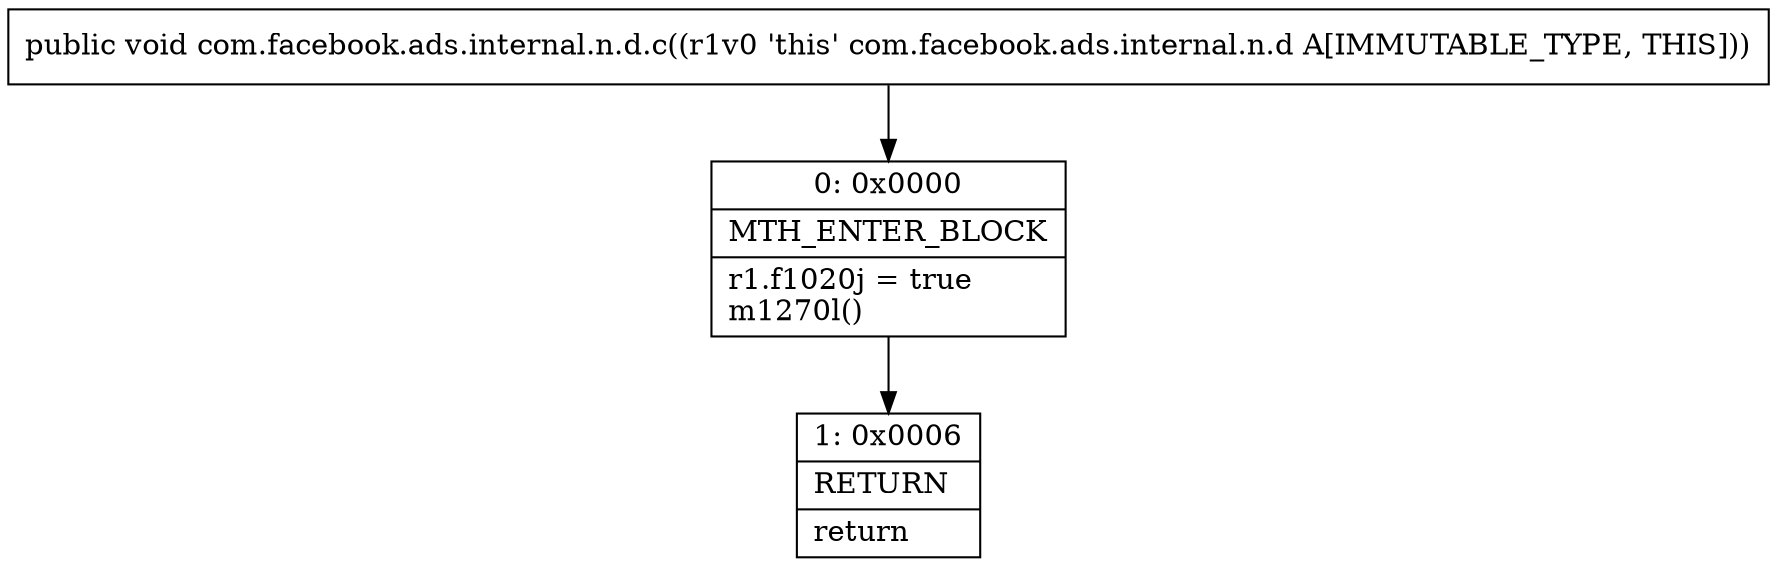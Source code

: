 digraph "CFG forcom.facebook.ads.internal.n.d.c()V" {
Node_0 [shape=record,label="{0\:\ 0x0000|MTH_ENTER_BLOCK\l|r1.f1020j = true\lm1270l()\l}"];
Node_1 [shape=record,label="{1\:\ 0x0006|RETURN\l|return\l}"];
MethodNode[shape=record,label="{public void com.facebook.ads.internal.n.d.c((r1v0 'this' com.facebook.ads.internal.n.d A[IMMUTABLE_TYPE, THIS])) }"];
MethodNode -> Node_0;
Node_0 -> Node_1;
}

